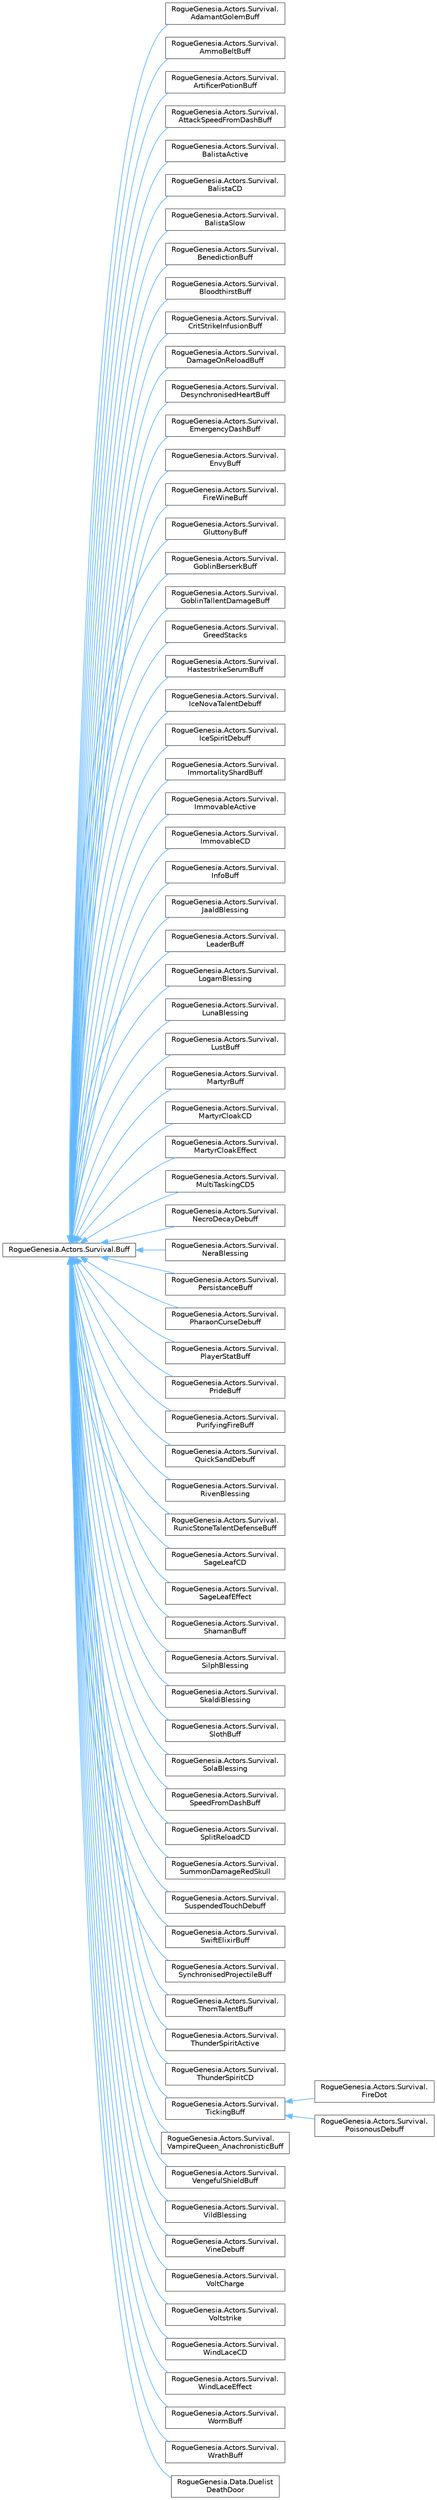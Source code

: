 digraph "Graphical Class Hierarchy"
{
 // LATEX_PDF_SIZE
  bgcolor="transparent";
  edge [fontname=Helvetica,fontsize=10,labelfontname=Helvetica,labelfontsize=10];
  node [fontname=Helvetica,fontsize=10,shape=box,height=0.2,width=0.4];
  rankdir="LR";
  Node0 [label="RogueGenesia.Actors.Survival.Buff",height=0.2,width=0.4,color="grey40", fillcolor="white", style="filled",URL="$class_rogue_genesia_1_1_actors_1_1_survival_1_1_buff.html",tooltip=" "];
  Node0 -> Node1 [dir="back",color="steelblue1",style="solid"];
  Node1 [label="RogueGenesia.Actors.Survival.\lAdamantGolemBuff",height=0.2,width=0.4,color="grey40", fillcolor="white", style="filled",URL="$class_rogue_genesia_1_1_actors_1_1_survival_1_1_adamant_golem_buff.html",tooltip=" "];
  Node0 -> Node2 [dir="back",color="steelblue1",style="solid"];
  Node2 [label="RogueGenesia.Actors.Survival.\lAmmoBeltBuff",height=0.2,width=0.4,color="grey40", fillcolor="white", style="filled",URL="$class_rogue_genesia_1_1_actors_1_1_survival_1_1_ammo_belt_buff.html",tooltip=" "];
  Node0 -> Node3 [dir="back",color="steelblue1",style="solid"];
  Node3 [label="RogueGenesia.Actors.Survival.\lArtificerPotionBuff",height=0.2,width=0.4,color="grey40", fillcolor="white", style="filled",URL="$class_rogue_genesia_1_1_actors_1_1_survival_1_1_artificer_potion_buff.html",tooltip=" "];
  Node0 -> Node4 [dir="back",color="steelblue1",style="solid"];
  Node4 [label="RogueGenesia.Actors.Survival.\lAttackSpeedFromDashBuff",height=0.2,width=0.4,color="grey40", fillcolor="white", style="filled",URL="$class_rogue_genesia_1_1_actors_1_1_survival_1_1_attack_speed_from_dash_buff.html",tooltip=" "];
  Node0 -> Node5 [dir="back",color="steelblue1",style="solid"];
  Node5 [label="RogueGenesia.Actors.Survival.\lBalistaActive",height=0.2,width=0.4,color="grey40", fillcolor="white", style="filled",URL="$class_rogue_genesia_1_1_actors_1_1_survival_1_1_balista_active.html",tooltip=" "];
  Node0 -> Node6 [dir="back",color="steelblue1",style="solid"];
  Node6 [label="RogueGenesia.Actors.Survival.\lBalistaCD",height=0.2,width=0.4,color="grey40", fillcolor="white", style="filled",URL="$class_rogue_genesia_1_1_actors_1_1_survival_1_1_balista_c_d.html",tooltip=" "];
  Node0 -> Node7 [dir="back",color="steelblue1",style="solid"];
  Node7 [label="RogueGenesia.Actors.Survival.\lBalistaSlow",height=0.2,width=0.4,color="grey40", fillcolor="white", style="filled",URL="$class_rogue_genesia_1_1_actors_1_1_survival_1_1_balista_slow.html",tooltip=" "];
  Node0 -> Node8 [dir="back",color="steelblue1",style="solid"];
  Node8 [label="RogueGenesia.Actors.Survival.\lBenedictionBuff",height=0.2,width=0.4,color="grey40", fillcolor="white", style="filled",URL="$class_rogue_genesia_1_1_actors_1_1_survival_1_1_benediction_buff.html",tooltip=" "];
  Node0 -> Node9 [dir="back",color="steelblue1",style="solid"];
  Node9 [label="RogueGenesia.Actors.Survival.\lBloodthirstBuff",height=0.2,width=0.4,color="grey40", fillcolor="white", style="filled",URL="$class_rogue_genesia_1_1_actors_1_1_survival_1_1_bloodthirst_buff.html",tooltip=" "];
  Node0 -> Node10 [dir="back",color="steelblue1",style="solid"];
  Node10 [label="RogueGenesia.Actors.Survival.\lCritStrikeInfusionBuff",height=0.2,width=0.4,color="grey40", fillcolor="white", style="filled",URL="$class_rogue_genesia_1_1_actors_1_1_survival_1_1_crit_strike_infusion_buff.html",tooltip=" "];
  Node0 -> Node11 [dir="back",color="steelblue1",style="solid"];
  Node11 [label="RogueGenesia.Actors.Survival.\lDamageOnReloadBuff",height=0.2,width=0.4,color="grey40", fillcolor="white", style="filled",URL="$class_rogue_genesia_1_1_actors_1_1_survival_1_1_damage_on_reload_buff.html",tooltip=" "];
  Node0 -> Node12 [dir="back",color="steelblue1",style="solid"];
  Node12 [label="RogueGenesia.Actors.Survival.\lDesynchronisedHeartBuff",height=0.2,width=0.4,color="grey40", fillcolor="white", style="filled",URL="$class_rogue_genesia_1_1_actors_1_1_survival_1_1_desynchronised_heart_buff.html",tooltip=" "];
  Node0 -> Node13 [dir="back",color="steelblue1",style="solid"];
  Node13 [label="RogueGenesia.Actors.Survival.\lEmergencyDashBuff",height=0.2,width=0.4,color="grey40", fillcolor="white", style="filled",URL="$class_rogue_genesia_1_1_actors_1_1_survival_1_1_emergency_dash_buff.html",tooltip=" "];
  Node0 -> Node14 [dir="back",color="steelblue1",style="solid"];
  Node14 [label="RogueGenesia.Actors.Survival.\lEnvyBuff",height=0.2,width=0.4,color="grey40", fillcolor="white", style="filled",URL="$class_rogue_genesia_1_1_actors_1_1_survival_1_1_envy_buff.html",tooltip=" "];
  Node0 -> Node15 [dir="back",color="steelblue1",style="solid"];
  Node15 [label="RogueGenesia.Actors.Survival.\lFireWineBuff",height=0.2,width=0.4,color="grey40", fillcolor="white", style="filled",URL="$class_rogue_genesia_1_1_actors_1_1_survival_1_1_fire_wine_buff.html",tooltip=" "];
  Node0 -> Node16 [dir="back",color="steelblue1",style="solid"];
  Node16 [label="RogueGenesia.Actors.Survival.\lGluttonyBuff",height=0.2,width=0.4,color="grey40", fillcolor="white", style="filled",URL="$class_rogue_genesia_1_1_actors_1_1_survival_1_1_gluttony_buff.html",tooltip=" "];
  Node0 -> Node17 [dir="back",color="steelblue1",style="solid"];
  Node17 [label="RogueGenesia.Actors.Survival.\lGoblinBerserkBuff",height=0.2,width=0.4,color="grey40", fillcolor="white", style="filled",URL="$class_rogue_genesia_1_1_actors_1_1_survival_1_1_goblin_berserk_buff.html",tooltip=" "];
  Node0 -> Node18 [dir="back",color="steelblue1",style="solid"];
  Node18 [label="RogueGenesia.Actors.Survival.\lGoblinTallentDamageBuff",height=0.2,width=0.4,color="grey40", fillcolor="white", style="filled",URL="$class_rogue_genesia_1_1_actors_1_1_survival_1_1_goblin_tallent_damage_buff.html",tooltip=" "];
  Node0 -> Node19 [dir="back",color="steelblue1",style="solid"];
  Node19 [label="RogueGenesia.Actors.Survival.\lGreedStacks",height=0.2,width=0.4,color="grey40", fillcolor="white", style="filled",URL="$class_rogue_genesia_1_1_actors_1_1_survival_1_1_greed_stacks.html",tooltip=" "];
  Node0 -> Node20 [dir="back",color="steelblue1",style="solid"];
  Node20 [label="RogueGenesia.Actors.Survival.\lHastestrikeSerumBuff",height=0.2,width=0.4,color="grey40", fillcolor="white", style="filled",URL="$class_rogue_genesia_1_1_actors_1_1_survival_1_1_hastestrike_serum_buff.html",tooltip=" "];
  Node0 -> Node21 [dir="back",color="steelblue1",style="solid"];
  Node21 [label="RogueGenesia.Actors.Survival.\lIceNovaTalentDebuff",height=0.2,width=0.4,color="grey40", fillcolor="white", style="filled",URL="$class_rogue_genesia_1_1_actors_1_1_survival_1_1_ice_nova_talent_debuff.html",tooltip=" "];
  Node0 -> Node22 [dir="back",color="steelblue1",style="solid"];
  Node22 [label="RogueGenesia.Actors.Survival.\lIceSpiritDebuff",height=0.2,width=0.4,color="grey40", fillcolor="white", style="filled",URL="$class_rogue_genesia_1_1_actors_1_1_survival_1_1_ice_spirit_debuff.html",tooltip=" "];
  Node0 -> Node23 [dir="back",color="steelblue1",style="solid"];
  Node23 [label="RogueGenesia.Actors.Survival.\lImmortalityShardBuff",height=0.2,width=0.4,color="grey40", fillcolor="white", style="filled",URL="$class_rogue_genesia_1_1_actors_1_1_survival_1_1_immortality_shard_buff.html",tooltip=" "];
  Node0 -> Node24 [dir="back",color="steelblue1",style="solid"];
  Node24 [label="RogueGenesia.Actors.Survival.\lImmovableActive",height=0.2,width=0.4,color="grey40", fillcolor="white", style="filled",URL="$class_rogue_genesia_1_1_actors_1_1_survival_1_1_immovable_active.html",tooltip=" "];
  Node0 -> Node25 [dir="back",color="steelblue1",style="solid"];
  Node25 [label="RogueGenesia.Actors.Survival.\lImmovableCD",height=0.2,width=0.4,color="grey40", fillcolor="white", style="filled",URL="$class_rogue_genesia_1_1_actors_1_1_survival_1_1_immovable_c_d.html",tooltip=" "];
  Node0 -> Node26 [dir="back",color="steelblue1",style="solid"];
  Node26 [label="RogueGenesia.Actors.Survival.\lInfoBuff",height=0.2,width=0.4,color="grey40", fillcolor="white", style="filled",URL="$class_rogue_genesia_1_1_actors_1_1_survival_1_1_info_buff.html",tooltip=" "];
  Node0 -> Node27 [dir="back",color="steelblue1",style="solid"];
  Node27 [label="RogueGenesia.Actors.Survival.\lJaaldBlessing",height=0.2,width=0.4,color="grey40", fillcolor="white", style="filled",URL="$class_rogue_genesia_1_1_actors_1_1_survival_1_1_jaald_blessing.html",tooltip=" "];
  Node0 -> Node28 [dir="back",color="steelblue1",style="solid"];
  Node28 [label="RogueGenesia.Actors.Survival.\lLeaderBuff",height=0.2,width=0.4,color="grey40", fillcolor="white", style="filled",URL="$class_rogue_genesia_1_1_actors_1_1_survival_1_1_leader_buff.html",tooltip=" "];
  Node0 -> Node29 [dir="back",color="steelblue1",style="solid"];
  Node29 [label="RogueGenesia.Actors.Survival.\lLogamBlessing",height=0.2,width=0.4,color="grey40", fillcolor="white", style="filled",URL="$class_rogue_genesia_1_1_actors_1_1_survival_1_1_logam_blessing.html",tooltip=" "];
  Node0 -> Node30 [dir="back",color="steelblue1",style="solid"];
  Node30 [label="RogueGenesia.Actors.Survival.\lLunaBlessing",height=0.2,width=0.4,color="grey40", fillcolor="white", style="filled",URL="$class_rogue_genesia_1_1_actors_1_1_survival_1_1_luna_blessing.html",tooltip=" "];
  Node0 -> Node31 [dir="back",color="steelblue1",style="solid"];
  Node31 [label="RogueGenesia.Actors.Survival.\lLustBuff",height=0.2,width=0.4,color="grey40", fillcolor="white", style="filled",URL="$class_rogue_genesia_1_1_actors_1_1_survival_1_1_lust_buff.html",tooltip=" "];
  Node0 -> Node32 [dir="back",color="steelblue1",style="solid"];
  Node32 [label="RogueGenesia.Actors.Survival.\lMartyrBuff",height=0.2,width=0.4,color="grey40", fillcolor="white", style="filled",URL="$class_rogue_genesia_1_1_actors_1_1_survival_1_1_martyr_buff.html",tooltip=" "];
  Node0 -> Node33 [dir="back",color="steelblue1",style="solid"];
  Node33 [label="RogueGenesia.Actors.Survival.\lMartyrCloakCD",height=0.2,width=0.4,color="grey40", fillcolor="white", style="filled",URL="$class_rogue_genesia_1_1_actors_1_1_survival_1_1_martyr_cloak_c_d.html",tooltip=" "];
  Node0 -> Node34 [dir="back",color="steelblue1",style="solid"];
  Node34 [label="RogueGenesia.Actors.Survival.\lMartyrCloakEffect",height=0.2,width=0.4,color="grey40", fillcolor="white", style="filled",URL="$class_rogue_genesia_1_1_actors_1_1_survival_1_1_martyr_cloak_effect.html",tooltip=" "];
  Node0 -> Node35 [dir="back",color="steelblue1",style="solid"];
  Node35 [label="RogueGenesia.Actors.Survival.\lMultiTaskingCD5",height=0.2,width=0.4,color="grey40", fillcolor="white", style="filled",URL="$class_rogue_genesia_1_1_actors_1_1_survival_1_1_multi_tasking_c_d5.html",tooltip=" "];
  Node0 -> Node36 [dir="back",color="steelblue1",style="solid"];
  Node36 [label="RogueGenesia.Actors.Survival.\lNecroDecayDebuff",height=0.2,width=0.4,color="grey40", fillcolor="white", style="filled",URL="$class_rogue_genesia_1_1_actors_1_1_survival_1_1_necro_decay_debuff.html",tooltip=" "];
  Node0 -> Node37 [dir="back",color="steelblue1",style="solid"];
  Node37 [label="RogueGenesia.Actors.Survival.\lNeraBlessing",height=0.2,width=0.4,color="grey40", fillcolor="white", style="filled",URL="$class_rogue_genesia_1_1_actors_1_1_survival_1_1_nera_blessing.html",tooltip=" "];
  Node0 -> Node38 [dir="back",color="steelblue1",style="solid"];
  Node38 [label="RogueGenesia.Actors.Survival.\lPersistanceBuff",height=0.2,width=0.4,color="grey40", fillcolor="white", style="filled",URL="$class_rogue_genesia_1_1_actors_1_1_survival_1_1_persistance_buff.html",tooltip=" "];
  Node0 -> Node39 [dir="back",color="steelblue1",style="solid"];
  Node39 [label="RogueGenesia.Actors.Survival.\lPharaonCurseDebuff",height=0.2,width=0.4,color="grey40", fillcolor="white", style="filled",URL="$class_rogue_genesia_1_1_actors_1_1_survival_1_1_pharaon_curse_debuff.html",tooltip=" "];
  Node0 -> Node40 [dir="back",color="steelblue1",style="solid"];
  Node40 [label="RogueGenesia.Actors.Survival.\lPlayerStatBuff",height=0.2,width=0.4,color="grey40", fillcolor="white", style="filled",URL="$class_rogue_genesia_1_1_actors_1_1_survival_1_1_player_stat_buff.html",tooltip=" "];
  Node0 -> Node41 [dir="back",color="steelblue1",style="solid"];
  Node41 [label="RogueGenesia.Actors.Survival.\lPrideBuff",height=0.2,width=0.4,color="grey40", fillcolor="white", style="filled",URL="$class_rogue_genesia_1_1_actors_1_1_survival_1_1_pride_buff.html",tooltip=" "];
  Node0 -> Node42 [dir="back",color="steelblue1",style="solid"];
  Node42 [label="RogueGenesia.Actors.Survival.\lPurifyingFireBuff",height=0.2,width=0.4,color="grey40", fillcolor="white", style="filled",URL="$class_rogue_genesia_1_1_actors_1_1_survival_1_1_purifying_fire_buff.html",tooltip=" "];
  Node0 -> Node43 [dir="back",color="steelblue1",style="solid"];
  Node43 [label="RogueGenesia.Actors.Survival.\lQuickSandDebuff",height=0.2,width=0.4,color="grey40", fillcolor="white", style="filled",URL="$class_rogue_genesia_1_1_actors_1_1_survival_1_1_quick_sand_debuff.html",tooltip=" "];
  Node0 -> Node44 [dir="back",color="steelblue1",style="solid"];
  Node44 [label="RogueGenesia.Actors.Survival.\lRivenBlessing",height=0.2,width=0.4,color="grey40", fillcolor="white", style="filled",URL="$class_rogue_genesia_1_1_actors_1_1_survival_1_1_riven_blessing.html",tooltip=" "];
  Node0 -> Node45 [dir="back",color="steelblue1",style="solid"];
  Node45 [label="RogueGenesia.Actors.Survival.\lRunicStoneTalentDefenseBuff",height=0.2,width=0.4,color="grey40", fillcolor="white", style="filled",URL="$class_rogue_genesia_1_1_actors_1_1_survival_1_1_runic_stone_talent_defense_buff.html",tooltip=" "];
  Node0 -> Node46 [dir="back",color="steelblue1",style="solid"];
  Node46 [label="RogueGenesia.Actors.Survival.\lSageLeafCD",height=0.2,width=0.4,color="grey40", fillcolor="white", style="filled",URL="$class_rogue_genesia_1_1_actors_1_1_survival_1_1_sage_leaf_c_d.html",tooltip=" "];
  Node0 -> Node47 [dir="back",color="steelblue1",style="solid"];
  Node47 [label="RogueGenesia.Actors.Survival.\lSageLeafEffect",height=0.2,width=0.4,color="grey40", fillcolor="white", style="filled",URL="$class_rogue_genesia_1_1_actors_1_1_survival_1_1_sage_leaf_effect.html",tooltip=" "];
  Node0 -> Node48 [dir="back",color="steelblue1",style="solid"];
  Node48 [label="RogueGenesia.Actors.Survival.\lShamanBuff",height=0.2,width=0.4,color="grey40", fillcolor="white", style="filled",URL="$class_rogue_genesia_1_1_actors_1_1_survival_1_1_shaman_buff.html",tooltip=" "];
  Node0 -> Node49 [dir="back",color="steelblue1",style="solid"];
  Node49 [label="RogueGenesia.Actors.Survival.\lSilphBlessing",height=0.2,width=0.4,color="grey40", fillcolor="white", style="filled",URL="$class_rogue_genesia_1_1_actors_1_1_survival_1_1_silph_blessing.html",tooltip=" "];
  Node0 -> Node50 [dir="back",color="steelblue1",style="solid"];
  Node50 [label="RogueGenesia.Actors.Survival.\lSkaldiBlessing",height=0.2,width=0.4,color="grey40", fillcolor="white", style="filled",URL="$class_rogue_genesia_1_1_actors_1_1_survival_1_1_skaldi_blessing.html",tooltip=" "];
  Node0 -> Node51 [dir="back",color="steelblue1",style="solid"];
  Node51 [label="RogueGenesia.Actors.Survival.\lSlothBuff",height=0.2,width=0.4,color="grey40", fillcolor="white", style="filled",URL="$class_rogue_genesia_1_1_actors_1_1_survival_1_1_sloth_buff.html",tooltip=" "];
  Node0 -> Node52 [dir="back",color="steelblue1",style="solid"];
  Node52 [label="RogueGenesia.Actors.Survival.\lSolaBlessing",height=0.2,width=0.4,color="grey40", fillcolor="white", style="filled",URL="$class_rogue_genesia_1_1_actors_1_1_survival_1_1_sola_blessing.html",tooltip=" "];
  Node0 -> Node53 [dir="back",color="steelblue1",style="solid"];
  Node53 [label="RogueGenesia.Actors.Survival.\lSpeedFromDashBuff",height=0.2,width=0.4,color="grey40", fillcolor="white", style="filled",URL="$class_rogue_genesia_1_1_actors_1_1_survival_1_1_speed_from_dash_buff.html",tooltip=" "];
  Node0 -> Node54 [dir="back",color="steelblue1",style="solid"];
  Node54 [label="RogueGenesia.Actors.Survival.\lSplitReloadCD",height=0.2,width=0.4,color="grey40", fillcolor="white", style="filled",URL="$class_rogue_genesia_1_1_actors_1_1_survival_1_1_split_reload_c_d.html",tooltip=" "];
  Node0 -> Node55 [dir="back",color="steelblue1",style="solid"];
  Node55 [label="RogueGenesia.Actors.Survival.\lSummonDamageRedSkull",height=0.2,width=0.4,color="grey40", fillcolor="white", style="filled",URL="$class_rogue_genesia_1_1_actors_1_1_survival_1_1_summon_damage_red_skull.html",tooltip=" "];
  Node0 -> Node56 [dir="back",color="steelblue1",style="solid"];
  Node56 [label="RogueGenesia.Actors.Survival.\lSuspendedTouchDebuff",height=0.2,width=0.4,color="grey40", fillcolor="white", style="filled",URL="$class_rogue_genesia_1_1_actors_1_1_survival_1_1_suspended_touch_debuff.html",tooltip=" "];
  Node0 -> Node57 [dir="back",color="steelblue1",style="solid"];
  Node57 [label="RogueGenesia.Actors.Survival.\lSwiftElixirBuff",height=0.2,width=0.4,color="grey40", fillcolor="white", style="filled",URL="$class_rogue_genesia_1_1_actors_1_1_survival_1_1_swift_elixir_buff.html",tooltip=" "];
  Node0 -> Node58 [dir="back",color="steelblue1",style="solid"];
  Node58 [label="RogueGenesia.Actors.Survival.\lSynchronisedProjectileBuff",height=0.2,width=0.4,color="grey40", fillcolor="white", style="filled",URL="$class_rogue_genesia_1_1_actors_1_1_survival_1_1_synchronised_projectile_buff.html",tooltip=" "];
  Node0 -> Node59 [dir="back",color="steelblue1",style="solid"];
  Node59 [label="RogueGenesia.Actors.Survival.\lThornTalentBuff",height=0.2,width=0.4,color="grey40", fillcolor="white", style="filled",URL="$class_rogue_genesia_1_1_actors_1_1_survival_1_1_thorn_talent_buff.html",tooltip=" "];
  Node0 -> Node60 [dir="back",color="steelblue1",style="solid"];
  Node60 [label="RogueGenesia.Actors.Survival.\lThunderSpiritActive",height=0.2,width=0.4,color="grey40", fillcolor="white", style="filled",URL="$class_rogue_genesia_1_1_actors_1_1_survival_1_1_thunder_spirit_active.html",tooltip=" "];
  Node0 -> Node61 [dir="back",color="steelblue1",style="solid"];
  Node61 [label="RogueGenesia.Actors.Survival.\lThunderSpiritCD",height=0.2,width=0.4,color="grey40", fillcolor="white", style="filled",URL="$class_rogue_genesia_1_1_actors_1_1_survival_1_1_thunder_spirit_c_d.html",tooltip=" "];
  Node0 -> Node62 [dir="back",color="steelblue1",style="solid"];
  Node62 [label="RogueGenesia.Actors.Survival.\lTickingBuff",height=0.2,width=0.4,color="grey40", fillcolor="white", style="filled",URL="$class_rogue_genesia_1_1_actors_1_1_survival_1_1_ticking_buff.html",tooltip=" "];
  Node62 -> Node63 [dir="back",color="steelblue1",style="solid"];
  Node63 [label="RogueGenesia.Actors.Survival.\lFireDot",height=0.2,width=0.4,color="grey40", fillcolor="white", style="filled",URL="$class_rogue_genesia_1_1_actors_1_1_survival_1_1_fire_dot.html",tooltip=" "];
  Node62 -> Node64 [dir="back",color="steelblue1",style="solid"];
  Node64 [label="RogueGenesia.Actors.Survival.\lPoisonousDebuff",height=0.2,width=0.4,color="grey40", fillcolor="white", style="filled",URL="$class_rogue_genesia_1_1_actors_1_1_survival_1_1_poisonous_debuff.html",tooltip=" "];
  Node0 -> Node65 [dir="back",color="steelblue1",style="solid"];
  Node65 [label="RogueGenesia.Actors.Survival.\lVampireQueen_AnachronisticBuff",height=0.2,width=0.4,color="grey40", fillcolor="white", style="filled",URL="$class_rogue_genesia_1_1_actors_1_1_survival_1_1_vampire_queen___anachronistic_buff.html",tooltip=" "];
  Node0 -> Node66 [dir="back",color="steelblue1",style="solid"];
  Node66 [label="RogueGenesia.Actors.Survival.\lVengefulShieldBuff",height=0.2,width=0.4,color="grey40", fillcolor="white", style="filled",URL="$class_rogue_genesia_1_1_actors_1_1_survival_1_1_vengeful_shield_buff.html",tooltip=" "];
  Node0 -> Node67 [dir="back",color="steelblue1",style="solid"];
  Node67 [label="RogueGenesia.Actors.Survival.\lVildBlessing",height=0.2,width=0.4,color="grey40", fillcolor="white", style="filled",URL="$class_rogue_genesia_1_1_actors_1_1_survival_1_1_vild_blessing.html",tooltip=" "];
  Node0 -> Node68 [dir="back",color="steelblue1",style="solid"];
  Node68 [label="RogueGenesia.Actors.Survival.\lVineDebuff",height=0.2,width=0.4,color="grey40", fillcolor="white", style="filled",URL="$class_rogue_genesia_1_1_actors_1_1_survival_1_1_vine_debuff.html",tooltip=" "];
  Node0 -> Node69 [dir="back",color="steelblue1",style="solid"];
  Node69 [label="RogueGenesia.Actors.Survival.\lVoltCharge",height=0.2,width=0.4,color="grey40", fillcolor="white", style="filled",URL="$class_rogue_genesia_1_1_actors_1_1_survival_1_1_volt_charge.html",tooltip=" "];
  Node0 -> Node70 [dir="back",color="steelblue1",style="solid"];
  Node70 [label="RogueGenesia.Actors.Survival.\lVoltstrike",height=0.2,width=0.4,color="grey40", fillcolor="white", style="filled",URL="$class_rogue_genesia_1_1_actors_1_1_survival_1_1_voltstrike.html",tooltip=" "];
  Node0 -> Node71 [dir="back",color="steelblue1",style="solid"];
  Node71 [label="RogueGenesia.Actors.Survival.\lWindLaceCD",height=0.2,width=0.4,color="grey40", fillcolor="white", style="filled",URL="$class_rogue_genesia_1_1_actors_1_1_survival_1_1_wind_lace_c_d.html",tooltip=" "];
  Node0 -> Node72 [dir="back",color="steelblue1",style="solid"];
  Node72 [label="RogueGenesia.Actors.Survival.\lWindLaceEffect",height=0.2,width=0.4,color="grey40", fillcolor="white", style="filled",URL="$class_rogue_genesia_1_1_actors_1_1_survival_1_1_wind_lace_effect.html",tooltip=" "];
  Node0 -> Node73 [dir="back",color="steelblue1",style="solid"];
  Node73 [label="RogueGenesia.Actors.Survival.\lWormBuff",height=0.2,width=0.4,color="grey40", fillcolor="white", style="filled",URL="$class_rogue_genesia_1_1_actors_1_1_survival_1_1_worm_buff.html",tooltip=" "];
  Node0 -> Node74 [dir="back",color="steelblue1",style="solid"];
  Node74 [label="RogueGenesia.Actors.Survival.\lWrathBuff",height=0.2,width=0.4,color="grey40", fillcolor="white", style="filled",URL="$class_rogue_genesia_1_1_actors_1_1_survival_1_1_wrath_buff.html",tooltip=" "];
  Node0 -> Node75 [dir="back",color="steelblue1",style="solid"];
  Node75 [label="RogueGenesia.Data.Duelist\lDeathDoor",height=0.2,width=0.4,color="grey40", fillcolor="white", style="filled",URL="$class_rogue_genesia_1_1_data_1_1_duelist_death_door.html",tooltip=" "];
}
